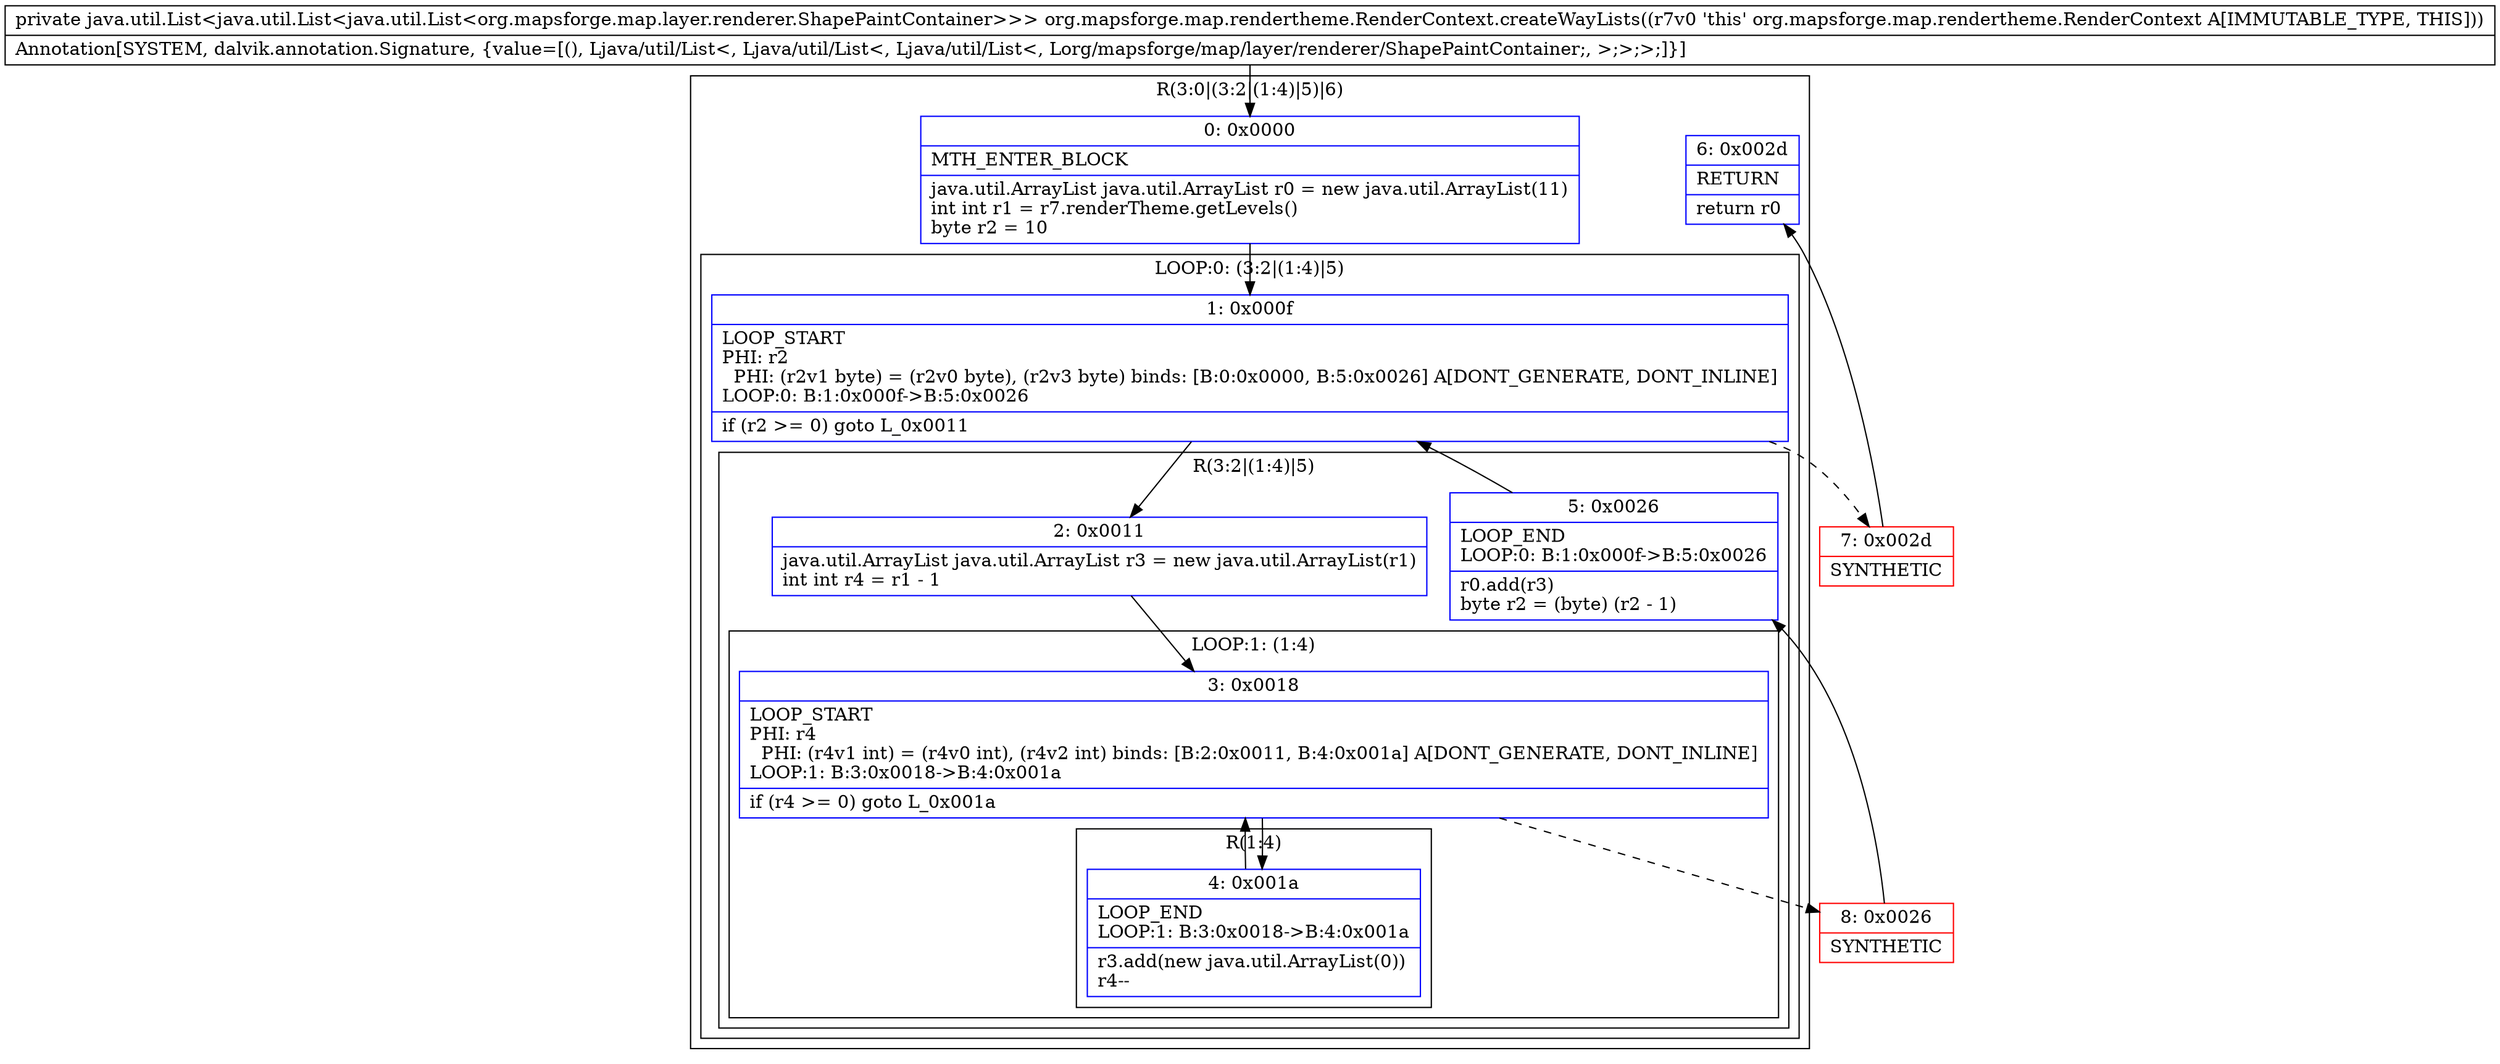 digraph "CFG fororg.mapsforge.map.rendertheme.RenderContext.createWayLists()Ljava\/util\/List;" {
subgraph cluster_Region_2036627704 {
label = "R(3:0|(3:2|(1:4)|5)|6)";
node [shape=record,color=blue];
Node_0 [shape=record,label="{0\:\ 0x0000|MTH_ENTER_BLOCK\l|java.util.ArrayList java.util.ArrayList r0 = new java.util.ArrayList(11)\lint int r1 = r7.renderTheme.getLevels()\lbyte r2 = 10\l}"];
subgraph cluster_LoopRegion_295227977 {
label = "LOOP:0: (3:2|(1:4)|5)";
node [shape=record,color=blue];
Node_1 [shape=record,label="{1\:\ 0x000f|LOOP_START\lPHI: r2 \l  PHI: (r2v1 byte) = (r2v0 byte), (r2v3 byte) binds: [B:0:0x0000, B:5:0x0026] A[DONT_GENERATE, DONT_INLINE]\lLOOP:0: B:1:0x000f\-\>B:5:0x0026\l|if (r2 \>= 0) goto L_0x0011\l}"];
subgraph cluster_Region_1651104932 {
label = "R(3:2|(1:4)|5)";
node [shape=record,color=blue];
Node_2 [shape=record,label="{2\:\ 0x0011|java.util.ArrayList java.util.ArrayList r3 = new java.util.ArrayList(r1)\lint int r4 = r1 \- 1\l}"];
subgraph cluster_LoopRegion_603433310 {
label = "LOOP:1: (1:4)";
node [shape=record,color=blue];
Node_3 [shape=record,label="{3\:\ 0x0018|LOOP_START\lPHI: r4 \l  PHI: (r4v1 int) = (r4v0 int), (r4v2 int) binds: [B:2:0x0011, B:4:0x001a] A[DONT_GENERATE, DONT_INLINE]\lLOOP:1: B:3:0x0018\-\>B:4:0x001a\l|if (r4 \>= 0) goto L_0x001a\l}"];
subgraph cluster_Region_1264704314 {
label = "R(1:4)";
node [shape=record,color=blue];
Node_4 [shape=record,label="{4\:\ 0x001a|LOOP_END\lLOOP:1: B:3:0x0018\-\>B:4:0x001a\l|r3.add(new java.util.ArrayList(0))\lr4\-\-\l}"];
}
}
Node_5 [shape=record,label="{5\:\ 0x0026|LOOP_END\lLOOP:0: B:1:0x000f\-\>B:5:0x0026\l|r0.add(r3)\lbyte r2 = (byte) (r2 \- 1)\l}"];
}
}
Node_6 [shape=record,label="{6\:\ 0x002d|RETURN\l|return r0\l}"];
}
Node_7 [shape=record,color=red,label="{7\:\ 0x002d|SYNTHETIC\l}"];
Node_8 [shape=record,color=red,label="{8\:\ 0x0026|SYNTHETIC\l}"];
MethodNode[shape=record,label="{private java.util.List\<java.util.List\<java.util.List\<org.mapsforge.map.layer.renderer.ShapePaintContainer\>\>\> org.mapsforge.map.rendertheme.RenderContext.createWayLists((r7v0 'this' org.mapsforge.map.rendertheme.RenderContext A[IMMUTABLE_TYPE, THIS]))  | Annotation[SYSTEM, dalvik.annotation.Signature, \{value=[(), Ljava\/util\/List\<, Ljava\/util\/List\<, Ljava\/util\/List\<, Lorg\/mapsforge\/map\/layer\/renderer\/ShapePaintContainer;, \>;\>;\>;]\}]\l}"];
MethodNode -> Node_0;
Node_0 -> Node_1;
Node_1 -> Node_2;
Node_1 -> Node_7[style=dashed];
Node_2 -> Node_3;
Node_3 -> Node_4;
Node_3 -> Node_8[style=dashed];
Node_4 -> Node_3;
Node_5 -> Node_1;
Node_7 -> Node_6;
Node_8 -> Node_5;
}

